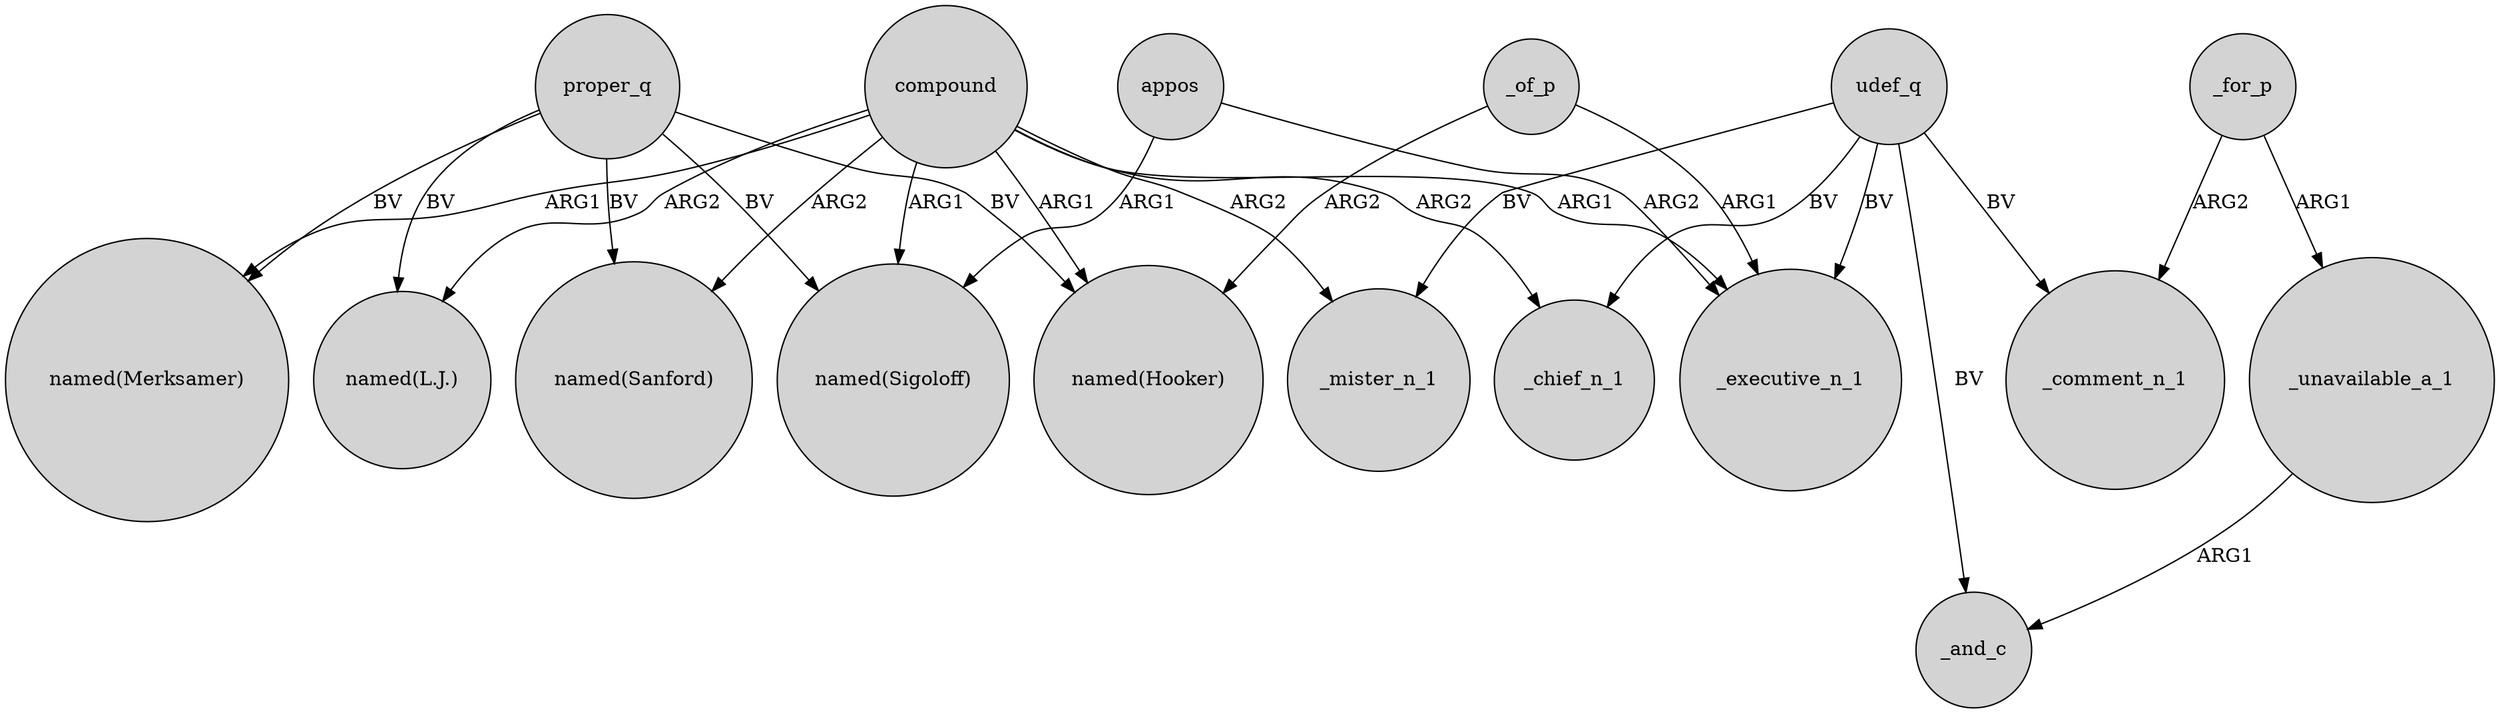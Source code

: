 digraph {
	node [shape=circle style=filled]
	compound -> "named(Merksamer)" [label=ARG1]
	_of_p -> _executive_n_1 [label=ARG1]
	proper_q -> "named(L.J.)" [label=BV]
	_for_p -> _unavailable_a_1 [label=ARG1]
	udef_q -> _executive_n_1 [label=BV]
	compound -> "named(Sigoloff)" [label=ARG1]
	compound -> "named(Sanford)" [label=ARG2]
	compound -> _mister_n_1 [label=ARG2]
	appos -> _executive_n_1 [label=ARG2]
	compound -> _executive_n_1 [label=ARG1]
	udef_q -> _mister_n_1 [label=BV]
	_for_p -> _comment_n_1 [label=ARG2]
	compound -> "named(Hooker)" [label=ARG1]
	compound -> _chief_n_1 [label=ARG2]
	udef_q -> _comment_n_1 [label=BV]
	compound -> "named(L.J.)" [label=ARG2]
	udef_q -> _chief_n_1 [label=BV]
	_unavailable_a_1 -> _and_c [label=ARG1]
	_of_p -> "named(Hooker)" [label=ARG2]
	appos -> "named(Sigoloff)" [label=ARG1]
	proper_q -> "named(Sigoloff)" [label=BV]
	proper_q -> "named(Sanford)" [label=BV]
	proper_q -> "named(Merksamer)" [label=BV]
	udef_q -> _and_c [label=BV]
	proper_q -> "named(Hooker)" [label=BV]
}
